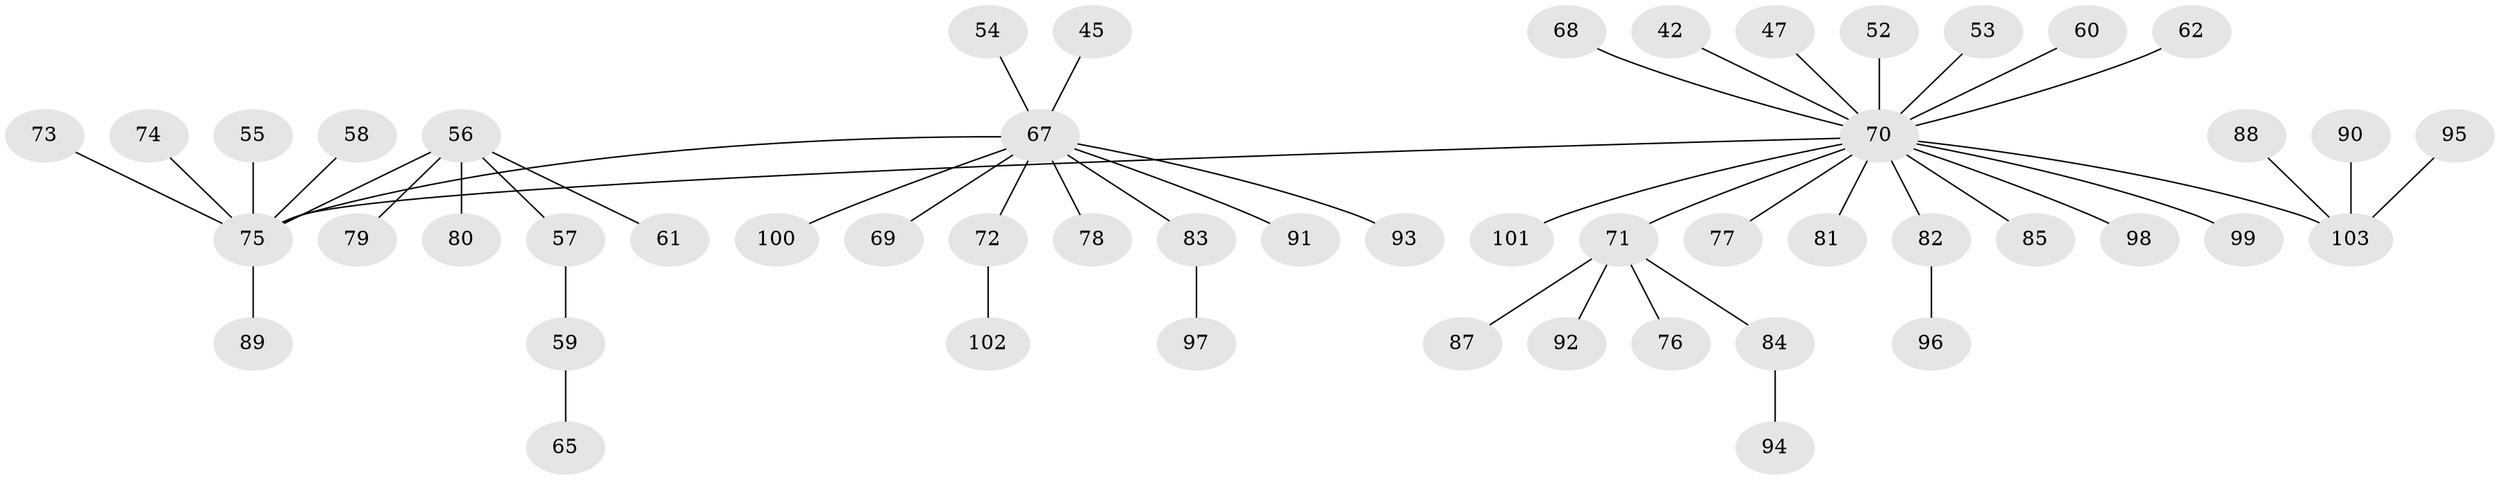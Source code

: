 // original degree distribution, {5: 0.04854368932038835, 7: 0.019417475728155338, 8: 0.009708737864077669, 6: 0.009708737864077669, 3: 0.10679611650485436, 4: 0.019417475728155338, 2: 0.2815533980582524, 1: 0.5048543689320388}
// Generated by graph-tools (version 1.1) at 2025/53/03/09/25 04:53:47]
// undirected, 51 vertices, 50 edges
graph export_dot {
graph [start="1"]
  node [color=gray90,style=filled];
  42;
  45;
  47;
  52;
  53;
  54;
  55;
  56 [super="+51+38"];
  57;
  58;
  59;
  60;
  61;
  62;
  65;
  67 [super="+43+66+44"];
  68;
  69;
  70 [super="+2+4+31+63+25+33+17+48+49+50"];
  71 [super="+64"];
  72;
  73;
  74;
  75 [super="+34+21+35"];
  76;
  77;
  78;
  79;
  80;
  81;
  82;
  83;
  84;
  85;
  87;
  88;
  89;
  90;
  91;
  92;
  93;
  94;
  95;
  96;
  97;
  98;
  99;
  100;
  101;
  102;
  103 [super="+86"];
  42 -- 70;
  45 -- 67;
  47 -- 70;
  52 -- 70;
  53 -- 70;
  54 -- 67;
  55 -- 75;
  56 -- 79;
  56 -- 80;
  56 -- 75;
  56 -- 61;
  56 -- 57;
  57 -- 59;
  58 -- 75;
  59 -- 65;
  60 -- 70;
  62 -- 70;
  67 -- 100;
  67 -- 69;
  67 -- 78;
  67 -- 83;
  67 -- 91;
  67 -- 93;
  67 -- 72;
  67 -- 75;
  68 -- 70;
  70 -- 82;
  70 -- 85;
  70 -- 75;
  70 -- 81;
  70 -- 103;
  70 -- 98;
  70 -- 99;
  70 -- 77;
  70 -- 101;
  70 -- 71;
  71 -- 84;
  71 -- 87;
  71 -- 76;
  71 -- 92;
  72 -- 102;
  73 -- 75;
  74 -- 75;
  75 -- 89;
  82 -- 96;
  83 -- 97;
  84 -- 94;
  88 -- 103;
  90 -- 103;
  95 -- 103;
}
